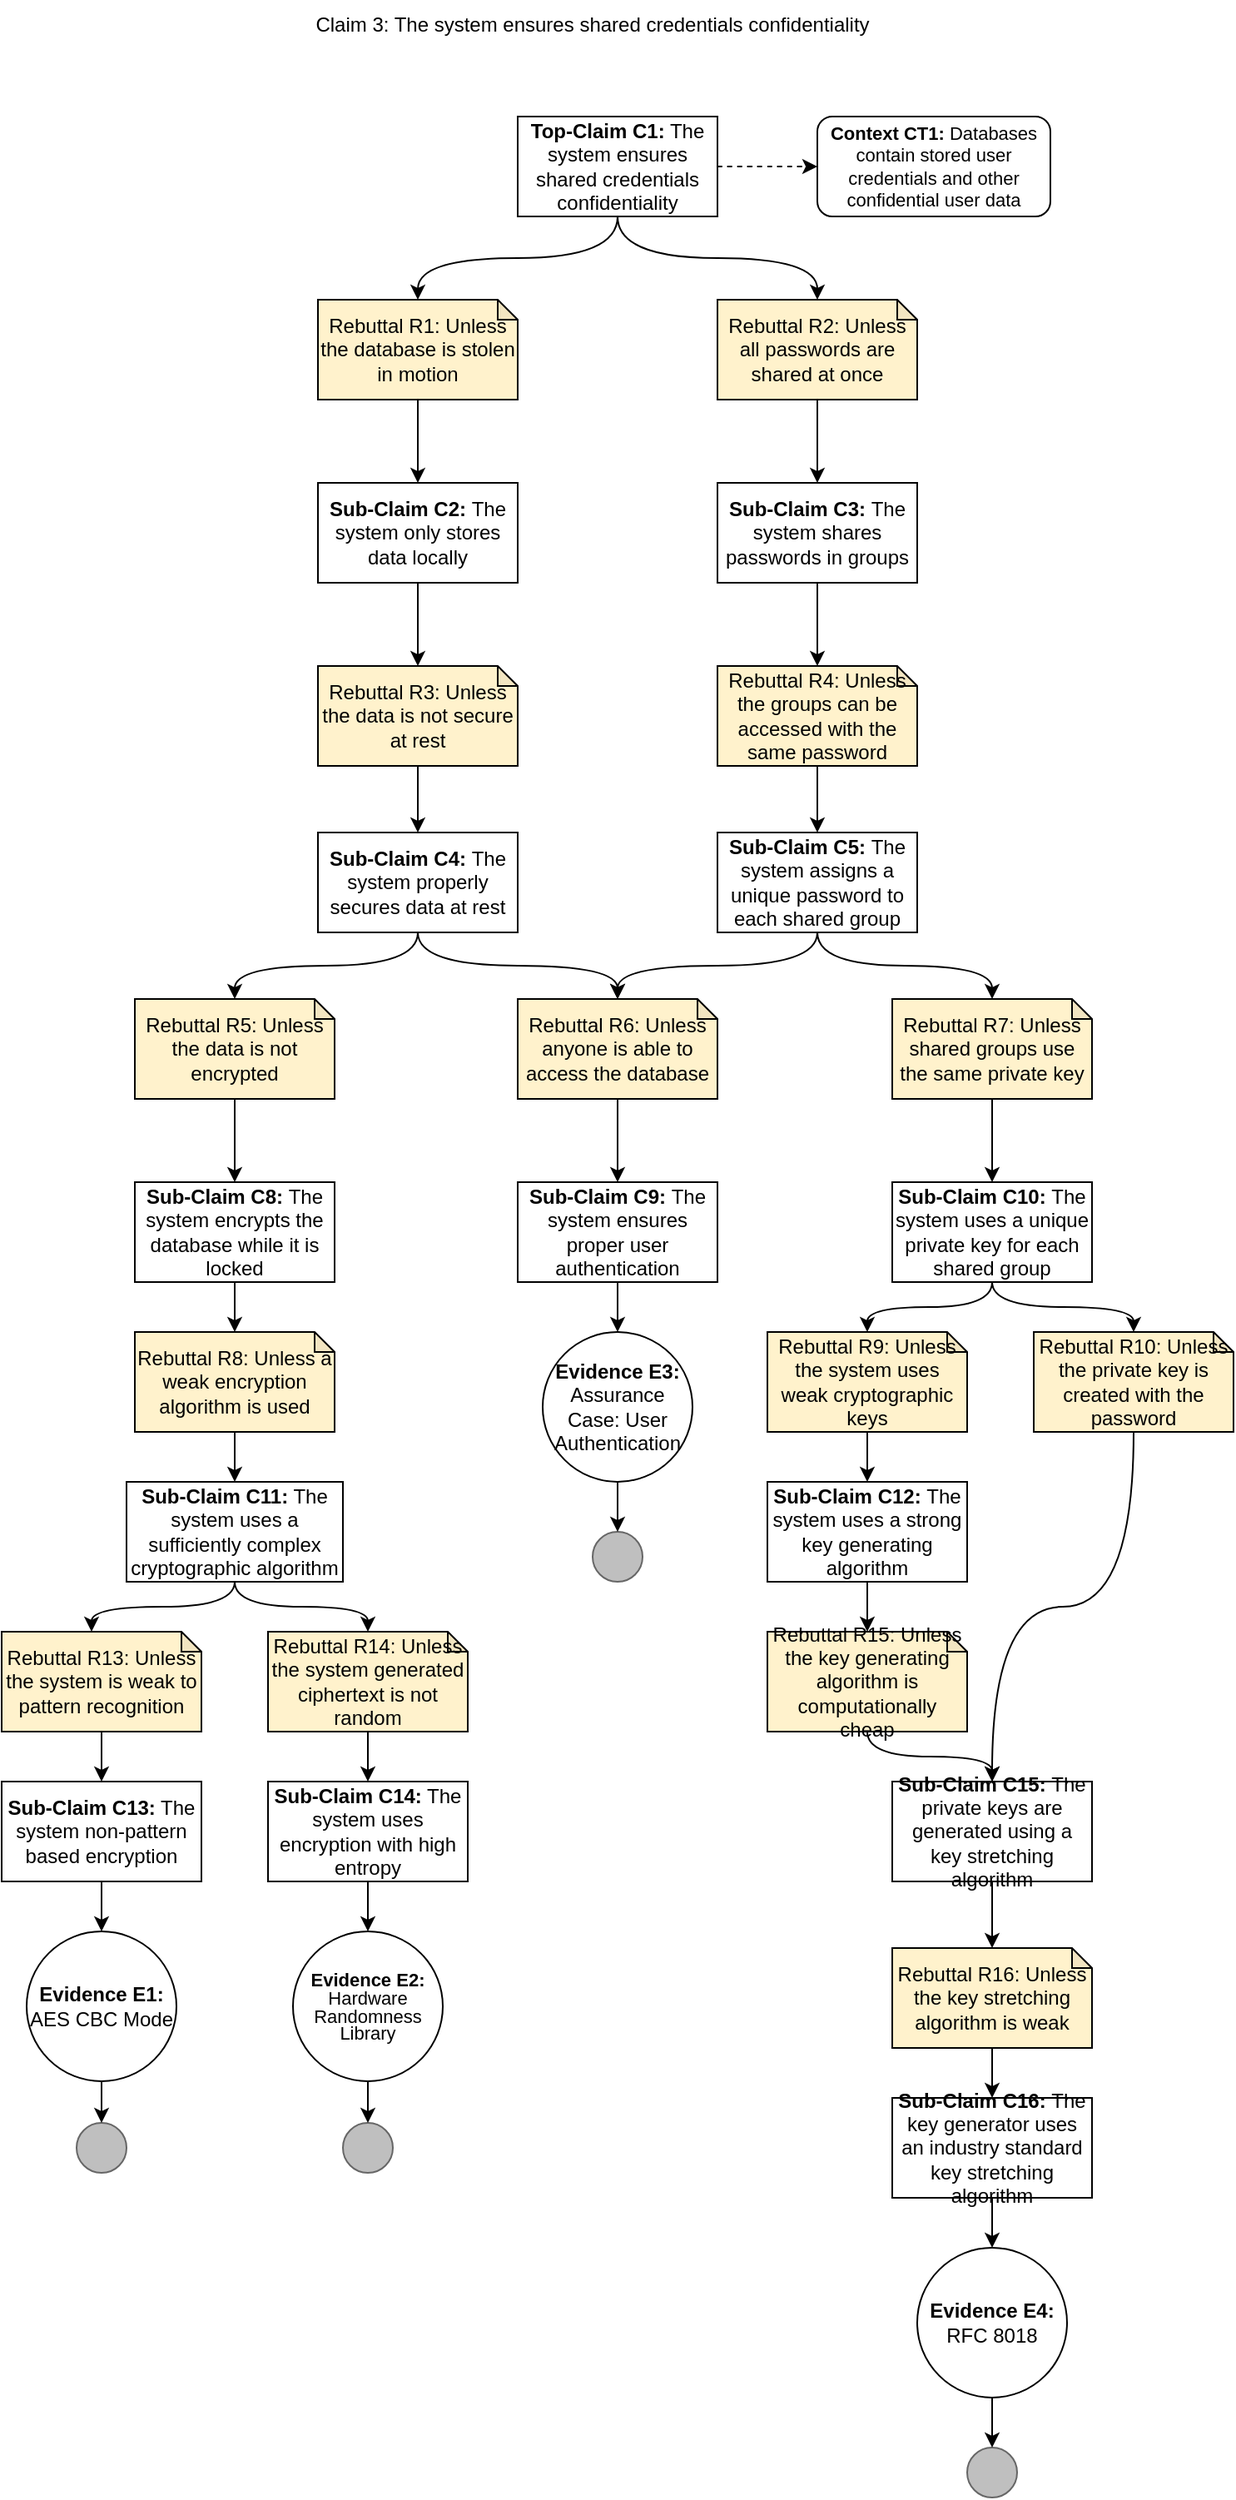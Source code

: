 <mxfile version="20.4.0" type="device"><diagram id="UYpyHkPVHAnOpGsLQY7w" name="Page-1"><mxGraphModel dx="1292" dy="710" grid="1" gridSize="10" guides="1" tooltips="1" connect="1" arrows="1" fold="1" page="1" pageScale="1" pageWidth="850" pageHeight="1100" math="0" shadow="0"><root><mxCell id="0"/><mxCell id="1" parent="0"/><mxCell id="2tqyt6GawAUih1M6MdiW-1" value="Claim 3: The system ensures shared credentials confidentiality" style="text;html=1;strokeColor=none;fillColor=none;align=center;verticalAlign=middle;whiteSpace=wrap;rounded=0;" parent="1" vertex="1"><mxGeometry x="255" y="50" width="340" height="30" as="geometry"/></mxCell><mxCell id="2tqyt6GawAUih1M6MdiW-2" value="&lt;b&gt;Top-Claim C1:&lt;/b&gt; The system ensures shared credentials confidentiality" style="rounded=0;whiteSpace=wrap;html=1;" parent="1" vertex="1"><mxGeometry x="380" y="120" width="120" height="60" as="geometry"/></mxCell><mxCell id="2tqyt6GawAUih1M6MdiW-4" value="Rebuttal R5: Unless the data is not encrypted" style="shape=note;whiteSpace=wrap;html=1;backgroundOutline=1;darkOpacity=0.05;strokeColor=#000000;size=12;fillColor=#fff2cc;" parent="1" vertex="1"><mxGeometry x="150" y="650" width="120" height="60" as="geometry"/></mxCell><mxCell id="2tqyt6GawAUih1M6MdiW-14" value="&lt;b&gt;Sub-Claim C8: &lt;/b&gt;The system encrypts the database while it is locked" style="rounded=0;whiteSpace=wrap;html=1;strokeColor=#000000;" parent="1" vertex="1"><mxGeometry x="150" y="760" width="120" height="60" as="geometry"/></mxCell><mxCell id="2tqyt6GawAUih1M6MdiW-15" value="" style="endArrow=classic;html=1;rounded=0;exitX=0.5;exitY=1;exitDx=0;exitDy=0;entryX=0.5;entryY=0;entryDx=0;entryDy=0;edgeStyle=orthogonalEdgeStyle;curved=1;exitPerimeter=0;" parent="1" source="2tqyt6GawAUih1M6MdiW-4" target="2tqyt6GawAUih1M6MdiW-14" edge="1"><mxGeometry width="50" height="50" relative="1" as="geometry"><mxPoint x="260.0" y="300" as="sourcePoint"/><mxPoint x="330" y="250" as="targetPoint"/></mxGeometry></mxCell><mxCell id="2tqyt6GawAUih1M6MdiW-19" value="Rebuttal R8: Unless a weak encryption algorithm is used" style="shape=note;whiteSpace=wrap;html=1;backgroundOutline=1;darkOpacity=0.05;strokeColor=#000000;size=12;fillColor=#fff2cc;" parent="1" vertex="1"><mxGeometry x="150" y="850" width="120" height="60" as="geometry"/></mxCell><mxCell id="2tqyt6GawAUih1M6MdiW-25" value="" style="endArrow=classic;html=1;rounded=0;exitX=0.5;exitY=1;exitDx=0;exitDy=0;edgeStyle=orthogonalEdgeStyle;curved=1;" parent="1" source="2tqyt6GawAUih1M6MdiW-14" target="2tqyt6GawAUih1M6MdiW-19" edge="1"><mxGeometry width="50" height="50" relative="1" as="geometry"><mxPoint x="70" y="410" as="sourcePoint"/><mxPoint x="140" y="440" as="targetPoint"/></mxGeometry></mxCell><mxCell id="2tqyt6GawAUih1M6MdiW-27" value="" style="ellipse;whiteSpace=wrap;html=1;aspect=fixed;strokeColor=#666666;fillColor=#BFBFBF;fontColor=#333333;" parent="1" vertex="1"><mxGeometry x="115" y="1325" width="30" height="30" as="geometry"/></mxCell><mxCell id="2tqyt6GawAUih1M6MdiW-31" value="" style="ellipse;whiteSpace=wrap;html=1;aspect=fixed;strokeColor=#666666;fillColor=#BFBFBF;fontColor=#333333;" parent="1" vertex="1"><mxGeometry x="275" y="1325" width="30" height="30" as="geometry"/></mxCell><mxCell id="2tqyt6GawAUih1M6MdiW-33" value="" style="ellipse;whiteSpace=wrap;html=1;aspect=fixed;strokeColor=#666666;fillColor=#BFBFBF;fontColor=#333333;" parent="1" vertex="1"><mxGeometry x="650" y="1520" width="30" height="30" as="geometry"/></mxCell><mxCell id="2tqyt6GawAUih1M6MdiW-34" value="&lt;b&gt;Evidence E1:&lt;/b&gt; AES CBC Mode" style="ellipse;whiteSpace=wrap;html=1;aspect=fixed;" parent="1" vertex="1"><mxGeometry x="85" y="1210" width="90" height="90" as="geometry"/></mxCell><mxCell id="2tqyt6GawAUih1M6MdiW-35" value="&lt;p style=&quot;line-height: 0.9;&quot;&gt;&lt;font style=&quot;font-size: 11px;&quot;&gt;&lt;b&gt;Evidence E2:&lt;/b&gt; Hardware Randomness Library&lt;/font&gt;&lt;/p&gt;" style="ellipse;whiteSpace=wrap;html=1;aspect=fixed;" parent="1" vertex="1"><mxGeometry x="245" y="1210" width="90" height="90" as="geometry"/></mxCell><mxCell id="2tqyt6GawAUih1M6MdiW-37" value="&lt;b&gt;Evidence E4:&lt;/b&gt; RFC 8018" style="ellipse;whiteSpace=wrap;html=1;aspect=fixed;" parent="1" vertex="1"><mxGeometry x="620" y="1400" width="90" height="90" as="geometry"/></mxCell><mxCell id="gJQfrmlCIir01tnQ2qw4-1" value="Rebuttal R1: Unless the database is stolen in motion" style="shape=note;whiteSpace=wrap;html=1;backgroundOutline=1;darkOpacity=0.05;strokeColor=#000000;size=12;fillColor=#fff2cc;" vertex="1" parent="1"><mxGeometry x="260" y="230" width="120" height="60" as="geometry"/></mxCell><mxCell id="gJQfrmlCIir01tnQ2qw4-2" value="&lt;b&gt;Sub-Claim C2: &lt;/b&gt;The system only stores data locally" style="rounded=0;whiteSpace=wrap;html=1;strokeColor=#000000;" vertex="1" parent="1"><mxGeometry x="260" y="340" width="120" height="60" as="geometry"/></mxCell><mxCell id="gJQfrmlCIir01tnQ2qw4-4" value="" style="endArrow=classic;html=1;rounded=0;exitX=0.5;exitY=1;exitDx=0;exitDy=0;entryX=0.5;entryY=0;entryDx=0;entryDy=0;edgeStyle=orthogonalEdgeStyle;curved=1;exitPerimeter=0;" edge="1" parent="1" source="gJQfrmlCIir01tnQ2qw4-1" target="gJQfrmlCIir01tnQ2qw4-2"><mxGeometry width="50" height="50" relative="1" as="geometry"><mxPoint x="325.0" y="310" as="sourcePoint"/><mxPoint x="445.0" y="350" as="targetPoint"/></mxGeometry></mxCell><mxCell id="gJQfrmlCIir01tnQ2qw4-6" value="" style="endArrow=classic;html=1;rounded=0;exitX=0.5;exitY=1;exitDx=0;exitDy=0;entryX=0.5;entryY=0;entryDx=0;entryDy=0;entryPerimeter=0;edgeStyle=orthogonalEdgeStyle;curved=1;" edge="1" parent="1" source="2tqyt6GawAUih1M6MdiW-2" target="gJQfrmlCIir01tnQ2qw4-1"><mxGeometry width="50" height="50" relative="1" as="geometry"><mxPoint x="310.0" y="190" as="sourcePoint"/><mxPoint x="205" y="250" as="targetPoint"/></mxGeometry></mxCell><mxCell id="gJQfrmlCIir01tnQ2qw4-7" value="Rebuttal R6: Unless anyone is able to access the database " style="shape=note;whiteSpace=wrap;html=1;backgroundOutline=1;darkOpacity=0.05;strokeColor=#000000;size=12;fillColor=#fff2cc;" vertex="1" parent="1"><mxGeometry x="380" y="650" width="120" height="60" as="geometry"/></mxCell><mxCell id="gJQfrmlCIir01tnQ2qw4-8" value="&lt;b&gt;Sub-Claim C11:&lt;/b&gt; The system uses a sufficiently complex cryptographic algorithm" style="rounded=0;whiteSpace=wrap;html=1;strokeColor=#000000;" vertex="1" parent="1"><mxGeometry x="145" y="940" width="130" height="60" as="geometry"/></mxCell><mxCell id="gJQfrmlCIir01tnQ2qw4-9" value="" style="endArrow=classic;html=1;rounded=0;exitX=0.5;exitY=1;exitDx=0;exitDy=0;edgeStyle=orthogonalEdgeStyle;curved=1;exitPerimeter=0;entryX=0.5;entryY=0;entryDx=0;entryDy=0;" edge="1" parent="1" source="2tqyt6GawAUih1M6MdiW-19" target="gJQfrmlCIir01tnQ2qw4-8"><mxGeometry width="50" height="50" relative="1" as="geometry"><mxPoint x="50" y="400" as="sourcePoint"/><mxPoint x="-20.0" y="430" as="targetPoint"/></mxGeometry></mxCell><mxCell id="gJQfrmlCIir01tnQ2qw4-11" value="Rebuttal R3: Unless the data is not secure at rest " style="shape=note;whiteSpace=wrap;html=1;backgroundOutline=1;darkOpacity=0.05;strokeColor=#000000;size=12;fillColor=#fff2cc;" vertex="1" parent="1"><mxGeometry x="260" y="450" width="120" height="60" as="geometry"/></mxCell><mxCell id="gJQfrmlCIir01tnQ2qw4-12" value="&lt;b&gt;Sub-Claim C4: &lt;/b&gt;The system properly secures data at rest" style="rounded=0;whiteSpace=wrap;html=1;strokeColor=#000000;" vertex="1" parent="1"><mxGeometry x="260" y="550" width="120" height="60" as="geometry"/></mxCell><mxCell id="gJQfrmlCIir01tnQ2qw4-13" value="" style="endArrow=classic;html=1;rounded=0;exitX=0.5;exitY=1;exitDx=0;exitDy=0;entryX=0.5;entryY=0;entryDx=0;entryDy=0;edgeStyle=orthogonalEdgeStyle;curved=1;entryPerimeter=0;" edge="1" parent="1" source="gJQfrmlCIir01tnQ2qw4-12" target="2tqyt6GawAUih1M6MdiW-4"><mxGeometry width="50" height="50" relative="1" as="geometry"><mxPoint x="130" y="470" as="sourcePoint"/><mxPoint x="280" y="510" as="targetPoint"/></mxGeometry></mxCell><mxCell id="gJQfrmlCIir01tnQ2qw4-14" value="&lt;b&gt;Sub-Claim C9: &lt;/b&gt;The system ensures proper user authentication" style="rounded=0;whiteSpace=wrap;html=1;strokeColor=#000000;" vertex="1" parent="1"><mxGeometry x="380" y="760" width="120" height="60" as="geometry"/></mxCell><mxCell id="gJQfrmlCIir01tnQ2qw4-15" value="" style="endArrow=classic;html=1;rounded=0;exitX=0.5;exitY=1;exitDx=0;exitDy=0;entryX=0.5;entryY=0;entryDx=0;entryDy=0;edgeStyle=orthogonalEdgeStyle;curved=1;entryPerimeter=0;" edge="1" parent="1" source="gJQfrmlCIir01tnQ2qw4-12" target="gJQfrmlCIir01tnQ2qw4-7"><mxGeometry width="50" height="50" relative="1" as="geometry"><mxPoint x="255" y="390" as="sourcePoint"/><mxPoint x="365" y="480" as="targetPoint"/></mxGeometry></mxCell><mxCell id="gJQfrmlCIir01tnQ2qw4-16" value="" style="endArrow=classic;html=1;rounded=0;exitX=0.5;exitY=1;exitDx=0;exitDy=0;entryX=0.5;entryY=0;entryDx=0;entryDy=0;edgeStyle=orthogonalEdgeStyle;curved=1;exitPerimeter=0;" edge="1" parent="1" source="gJQfrmlCIir01tnQ2qw4-7" target="gJQfrmlCIir01tnQ2qw4-14"><mxGeometry width="50" height="50" relative="1" as="geometry"><mxPoint x="255" y="390" as="sourcePoint"/><mxPoint x="175" y="450" as="targetPoint"/></mxGeometry></mxCell><mxCell id="gJQfrmlCIir01tnQ2qw4-18" value="" style="endArrow=classic;html=1;rounded=0;exitX=0.5;exitY=1;exitDx=0;exitDy=0;entryX=0.5;entryY=0;entryDx=0;entryDy=0;edgeStyle=orthogonalEdgeStyle;curved=1;exitPerimeter=0;" edge="1" parent="1" source="gJQfrmlCIir01tnQ2qw4-11" target="gJQfrmlCIir01tnQ2qw4-12"><mxGeometry width="50" height="50" relative="1" as="geometry"><mxPoint x="255" y="390" as="sourcePoint"/><mxPoint x="365" y="450" as="targetPoint"/></mxGeometry></mxCell><mxCell id="gJQfrmlCIir01tnQ2qw4-19" value="Rebuttal R14: Unless the system generated ciphertext is not random" style="shape=note;whiteSpace=wrap;html=1;backgroundOutline=1;darkOpacity=0.05;strokeColor=#000000;size=12;fillColor=#fff2cc;" vertex="1" parent="1"><mxGeometry x="230" y="1030" width="120" height="60" as="geometry"/></mxCell><mxCell id="gJQfrmlCIir01tnQ2qw4-22" value="" style="endArrow=classic;html=1;rounded=0;exitX=0.5;exitY=1;exitDx=0;exitDy=0;edgeStyle=orthogonalEdgeStyle;curved=1;entryX=0.5;entryY=0;entryDx=0;entryDy=0;entryPerimeter=0;" edge="1" parent="1" source="gJQfrmlCIir01tnQ2qw4-8" target="gJQfrmlCIir01tnQ2qw4-19"><mxGeometry width="50" height="50" relative="1" as="geometry"><mxPoint x="375" y="730" as="sourcePoint"/><mxPoint x="375" y="780" as="targetPoint"/></mxGeometry></mxCell><mxCell id="gJQfrmlCIir01tnQ2qw4-23" value="" style="endArrow=classic;html=1;rounded=0;exitX=0.5;exitY=1;exitDx=0;exitDy=0;edgeStyle=orthogonalEdgeStyle;curved=1;entryX=0.5;entryY=0;entryDx=0;entryDy=0;exitPerimeter=0;" edge="1" parent="1" source="gJQfrmlCIir01tnQ2qw4-19" target="gJQfrmlCIir01tnQ2qw4-24"><mxGeometry width="50" height="50" relative="1" as="geometry"><mxPoint x="375" y="840" as="sourcePoint"/><mxPoint x="380" y="890" as="targetPoint"/></mxGeometry></mxCell><mxCell id="gJQfrmlCIir01tnQ2qw4-24" value="&lt;b&gt;Sub-Claim C14:&lt;/b&gt; The system uses encryption with high entropy" style="rounded=0;whiteSpace=wrap;html=1;strokeColor=#000000;" vertex="1" parent="1"><mxGeometry x="230" y="1120" width="120" height="60" as="geometry"/></mxCell><mxCell id="gJQfrmlCIir01tnQ2qw4-25" value="Rebuttal R13: Unless the system is weak to pattern recognition" style="shape=note;whiteSpace=wrap;html=1;backgroundOutline=1;darkOpacity=0.05;strokeColor=#000000;size=12;fillColor=#fff2cc;" vertex="1" parent="1"><mxGeometry x="70" y="1030" width="120" height="60" as="geometry"/></mxCell><mxCell id="gJQfrmlCIir01tnQ2qw4-26" value="" style="endArrow=classic;html=1;rounded=0;exitX=0.5;exitY=1;exitDx=0;exitDy=0;edgeStyle=orthogonalEdgeStyle;curved=1;entryX=0;entryY=0;entryDx=54;entryDy=0;entryPerimeter=0;" edge="1" parent="1" source="gJQfrmlCIir01tnQ2qw4-8" target="gJQfrmlCIir01tnQ2qw4-25"><mxGeometry width="50" height="50" relative="1" as="geometry"><mxPoint x="155" y="840" as="sourcePoint"/><mxPoint x="240.0" y="890" as="targetPoint"/></mxGeometry></mxCell><mxCell id="gJQfrmlCIir01tnQ2qw4-27" value="&lt;b&gt;Sub-Claim C13:&lt;/b&gt; The system non-pattern based encryption" style="rounded=0;whiteSpace=wrap;html=1;strokeColor=#000000;" vertex="1" parent="1"><mxGeometry x="70" y="1120" width="120" height="60" as="geometry"/></mxCell><mxCell id="gJQfrmlCIir01tnQ2qw4-28" value="" style="endArrow=classic;html=1;rounded=0;exitX=0.5;exitY=1;exitDx=0;exitDy=0;edgeStyle=orthogonalEdgeStyle;curved=1;entryX=0.5;entryY=0;entryDx=0;entryDy=0;exitPerimeter=0;" edge="1" parent="1" source="gJQfrmlCIir01tnQ2qw4-25" target="gJQfrmlCIir01tnQ2qw4-27"><mxGeometry width="50" height="50" relative="1" as="geometry"><mxPoint x="240.0" y="950" as="sourcePoint"/><mxPoint x="250.0" y="980" as="targetPoint"/></mxGeometry></mxCell><mxCell id="gJQfrmlCIir01tnQ2qw4-29" value="" style="endArrow=classic;html=1;rounded=0;exitX=0.5;exitY=1;exitDx=0;exitDy=0;edgeStyle=orthogonalEdgeStyle;curved=1;entryX=0.5;entryY=0;entryDx=0;entryDy=0;" edge="1" parent="1" source="gJQfrmlCIir01tnQ2qw4-27" target="2tqyt6GawAUih1M6MdiW-34"><mxGeometry width="50" height="50" relative="1" as="geometry"><mxPoint x="80" y="950" as="sourcePoint"/><mxPoint x="80" y="980" as="targetPoint"/></mxGeometry></mxCell><mxCell id="gJQfrmlCIir01tnQ2qw4-30" value="" style="endArrow=classic;html=1;rounded=0;exitX=0.5;exitY=1;exitDx=0;exitDy=0;edgeStyle=orthogonalEdgeStyle;curved=1;entryX=0.5;entryY=0;entryDx=0;entryDy=0;" edge="1" parent="1" source="2tqyt6GawAUih1M6MdiW-34" target="2tqyt6GawAUih1M6MdiW-27"><mxGeometry width="50" height="50" relative="1" as="geometry"><mxPoint x="80" y="1040" as="sourcePoint"/><mxPoint x="70" y="1170" as="targetPoint"/></mxGeometry></mxCell><mxCell id="gJQfrmlCIir01tnQ2qw4-31" value="" style="endArrow=classic;html=1;rounded=0;exitX=0.5;exitY=1;exitDx=0;exitDy=0;edgeStyle=orthogonalEdgeStyle;curved=1;entryX=0.5;entryY=0;entryDx=0;entryDy=0;" edge="1" parent="1" source="gJQfrmlCIir01tnQ2qw4-24" target="2tqyt6GawAUih1M6MdiW-35"><mxGeometry width="50" height="50" relative="1" as="geometry"><mxPoint x="470.0" y="950" as="sourcePoint"/><mxPoint x="470.0" y="980" as="targetPoint"/></mxGeometry></mxCell><mxCell id="gJQfrmlCIir01tnQ2qw4-34" value="" style="endArrow=classic;html=1;rounded=0;exitX=0.5;exitY=1;exitDx=0;exitDy=0;edgeStyle=orthogonalEdgeStyle;curved=1;entryX=0.5;entryY=0;entryDx=0;entryDy=0;" edge="1" parent="1" source="2tqyt6GawAUih1M6MdiW-35" target="2tqyt6GawAUih1M6MdiW-31"><mxGeometry width="50" height="50" relative="1" as="geometry"><mxPoint x="470.0" y="1040" as="sourcePoint"/><mxPoint x="470.0" y="1070" as="targetPoint"/></mxGeometry></mxCell><mxCell id="gJQfrmlCIir01tnQ2qw4-36" value="Rebuttal R4: Unless the groups can be accessed with the same password" style="shape=note;whiteSpace=wrap;html=1;backgroundOutline=1;darkOpacity=0.05;strokeColor=#000000;size=12;fillColor=#fff2cc;" vertex="1" parent="1"><mxGeometry x="500" y="450" width="120" height="60" as="geometry"/></mxCell><mxCell id="gJQfrmlCIir01tnQ2qw4-37" value="Rebuttal R2: Unless all passwords are shared at once" style="shape=note;whiteSpace=wrap;html=1;backgroundOutline=1;darkOpacity=0.05;strokeColor=#000000;size=12;fillColor=#fff2cc;" vertex="1" parent="1"><mxGeometry x="500" y="230" width="120" height="60" as="geometry"/></mxCell><mxCell id="gJQfrmlCIir01tnQ2qw4-38" value="" style="endArrow=classic;html=1;rounded=0;exitX=0.5;exitY=1;exitDx=0;exitDy=0;entryX=0.5;entryY=0;entryDx=0;entryDy=0;edgeStyle=orthogonalEdgeStyle;curved=1;entryPerimeter=0;" edge="1" parent="1" source="gJQfrmlCIir01tnQ2qw4-2" target="gJQfrmlCIir01tnQ2qw4-11"><mxGeometry width="50" height="50" relative="1" as="geometry"><mxPoint x="350" y="540" as="sourcePoint"/><mxPoint x="255" y="560" as="targetPoint"/></mxGeometry></mxCell><mxCell id="gJQfrmlCIir01tnQ2qw4-40" value="" style="endArrow=classic;html=1;rounded=0;entryX=0.5;entryY=0;entryDx=0;entryDy=0;entryPerimeter=0;edgeStyle=orthogonalEdgeStyle;curved=1;exitX=0.5;exitY=1;exitDx=0;exitDy=0;" edge="1" parent="1" source="2tqyt6GawAUih1M6MdiW-2" target="gJQfrmlCIir01tnQ2qw4-37"><mxGeometry width="50" height="50" relative="1" as="geometry"><mxPoint x="425" y="180" as="sourcePoint"/><mxPoint x="325.0" y="240" as="targetPoint"/></mxGeometry></mxCell><mxCell id="gJQfrmlCIir01tnQ2qw4-41" value="&lt;b&gt;Sub-Claim C3: &lt;/b&gt;The system shares passwords in groups" style="rounded=0;whiteSpace=wrap;html=1;strokeColor=#000000;" vertex="1" parent="1"><mxGeometry x="500" y="340" width="120" height="60" as="geometry"/></mxCell><mxCell id="gJQfrmlCIir01tnQ2qw4-42" value="" style="endArrow=classic;html=1;rounded=0;entryX=0.5;entryY=0;entryDx=0;entryDy=0;edgeStyle=orthogonalEdgeStyle;curved=1;exitX=0.5;exitY=1;exitDx=0;exitDy=0;exitPerimeter=0;" edge="1" parent="1" source="gJQfrmlCIir01tnQ2qw4-37" target="gJQfrmlCIir01tnQ2qw4-41"><mxGeometry width="50" height="50" relative="1" as="geometry"><mxPoint x="420.0" y="190" as="sourcePoint"/><mxPoint x="495.0" y="240" as="targetPoint"/></mxGeometry></mxCell><mxCell id="gJQfrmlCIir01tnQ2qw4-43" value="" style="endArrow=classic;html=1;rounded=0;entryX=0.5;entryY=0;entryDx=0;entryDy=0;edgeStyle=orthogonalEdgeStyle;curved=1;exitX=0.5;exitY=1;exitDx=0;exitDy=0;entryPerimeter=0;" edge="1" parent="1" source="gJQfrmlCIir01tnQ2qw4-41" target="gJQfrmlCIir01tnQ2qw4-36"><mxGeometry width="50" height="50" relative="1" as="geometry"><mxPoint x="495.0" y="300" as="sourcePoint"/><mxPoint x="595.0" y="440" as="targetPoint"/></mxGeometry></mxCell><mxCell id="gJQfrmlCIir01tnQ2qw4-44" value="&lt;b&gt;Sub-Claim C5: &lt;/b&gt;The system assigns a unique password to each shared group" style="rounded=0;whiteSpace=wrap;html=1;strokeColor=#000000;" vertex="1" parent="1"><mxGeometry x="500" y="550" width="120" height="60" as="geometry"/></mxCell><mxCell id="gJQfrmlCIir01tnQ2qw4-45" value="" style="endArrow=classic;html=1;rounded=0;entryX=0.5;entryY=0;entryDx=0;entryDy=0;edgeStyle=orthogonalEdgeStyle;curved=1;exitX=0.5;exitY=1;exitDx=0;exitDy=0;exitPerimeter=0;" edge="1" parent="1" source="gJQfrmlCIir01tnQ2qw4-36" target="gJQfrmlCIir01tnQ2qw4-44"><mxGeometry width="50" height="50" relative="1" as="geometry"><mxPoint x="690.0" y="410" as="sourcePoint"/><mxPoint x="730.0" y="450" as="targetPoint"/></mxGeometry></mxCell><mxCell id="gJQfrmlCIir01tnQ2qw4-46" value="Rebuttal R7: Unless shared groups use the same private key" style="shape=note;whiteSpace=wrap;html=1;backgroundOutline=1;darkOpacity=0.05;strokeColor=#000000;size=12;fillColor=#fff2cc;" vertex="1" parent="1"><mxGeometry x="605" y="650" width="120" height="60" as="geometry"/></mxCell><mxCell id="gJQfrmlCIir01tnQ2qw4-47" value="" style="endArrow=classic;html=1;rounded=0;entryX=0.5;entryY=0;entryDx=0;entryDy=0;edgeStyle=orthogonalEdgeStyle;curved=1;exitX=0.5;exitY=1;exitDx=0;exitDy=0;entryPerimeter=0;" edge="1" parent="1" source="gJQfrmlCIir01tnQ2qw4-44" target="gJQfrmlCIir01tnQ2qw4-46"><mxGeometry width="50" height="50" relative="1" as="geometry"><mxPoint x="730.0" y="510" as="sourcePoint"/><mxPoint x="760.0" y="550" as="targetPoint"/></mxGeometry></mxCell><mxCell id="gJQfrmlCIir01tnQ2qw4-48" value="&lt;b&gt;Sub-Claim C10: &lt;/b&gt;The system uses a unique private key for each shared group" style="rounded=0;whiteSpace=wrap;html=1;strokeColor=#000000;" vertex="1" parent="1"><mxGeometry x="605" y="760" width="120" height="60" as="geometry"/></mxCell><mxCell id="gJQfrmlCIir01tnQ2qw4-49" value="" style="endArrow=classic;html=1;rounded=0;entryX=0.5;entryY=0;entryDx=0;entryDy=0;edgeStyle=orthogonalEdgeStyle;curved=1;exitX=0.5;exitY=1;exitDx=0;exitDy=0;exitPerimeter=0;" edge="1" parent="1" source="gJQfrmlCIir01tnQ2qw4-46" target="gJQfrmlCIir01tnQ2qw4-48"><mxGeometry width="50" height="50" relative="1" as="geometry"><mxPoint x="760.0" y="610" as="sourcePoint"/><mxPoint x="730.0" y="660" as="targetPoint"/></mxGeometry></mxCell><mxCell id="gJQfrmlCIir01tnQ2qw4-50" value="Rebuttal R9: Unless the system uses weak cryptographic keys" style="shape=note;whiteSpace=wrap;html=1;backgroundOutline=1;darkOpacity=0.05;strokeColor=#000000;size=12;fillColor=#fff2cc;" vertex="1" parent="1"><mxGeometry x="530" y="850" width="120" height="60" as="geometry"/></mxCell><mxCell id="gJQfrmlCIir01tnQ2qw4-51" value="" style="endArrow=classic;html=1;rounded=0;entryX=0.5;entryY=0;entryDx=0;entryDy=0;edgeStyle=orthogonalEdgeStyle;curved=1;exitX=0.5;exitY=1;exitDx=0;exitDy=0;entryPerimeter=0;" edge="1" parent="1" source="gJQfrmlCIir01tnQ2qw4-48" target="gJQfrmlCIir01tnQ2qw4-50"><mxGeometry width="50" height="50" relative="1" as="geometry"><mxPoint x="730.0" y="720" as="sourcePoint"/><mxPoint x="730.0" y="760" as="targetPoint"/></mxGeometry></mxCell><mxCell id="gJQfrmlCIir01tnQ2qw4-52" value="" style="endArrow=classic;html=1;rounded=0;entryX=0.5;entryY=0;entryDx=0;entryDy=0;edgeStyle=orthogonalEdgeStyle;curved=1;exitX=0.5;exitY=1;exitDx=0;exitDy=0;entryPerimeter=0;" edge="1" parent="1" source="gJQfrmlCIir01tnQ2qw4-44" target="gJQfrmlCIir01tnQ2qw4-7"><mxGeometry width="50" height="50" relative="1" as="geometry"><mxPoint x="730.0" y="510" as="sourcePoint"/><mxPoint x="760.0" y="550" as="targetPoint"/></mxGeometry></mxCell><mxCell id="gJQfrmlCIir01tnQ2qw4-54" value="&lt;b&gt;Sub-Claim C12: &lt;/b&gt;The system uses a strong key generating algorithm" style="rounded=0;whiteSpace=wrap;html=1;strokeColor=#000000;" vertex="1" parent="1"><mxGeometry x="530" y="940" width="120" height="60" as="geometry"/></mxCell><mxCell id="gJQfrmlCIir01tnQ2qw4-55" value="" style="endArrow=classic;html=1;rounded=0;entryX=0.5;entryY=0;entryDx=0;entryDy=0;edgeStyle=orthogonalEdgeStyle;curved=1;exitX=0.5;exitY=1;exitDx=0;exitDy=0;exitPerimeter=0;" edge="1" parent="1" source="gJQfrmlCIir01tnQ2qw4-50" target="gJQfrmlCIir01tnQ2qw4-54"><mxGeometry width="50" height="50" relative="1" as="geometry"><mxPoint x="675.0" y="830" as="sourcePoint"/><mxPoint x="675.0" y="880" as="targetPoint"/></mxGeometry></mxCell><mxCell id="gJQfrmlCIir01tnQ2qw4-56" value="Rebuttal R15: Unless the key generating algorithm is computationally cheap" style="shape=note;whiteSpace=wrap;html=1;backgroundOutline=1;darkOpacity=0.05;strokeColor=#000000;size=12;fillColor=#fff2cc;" vertex="1" parent="1"><mxGeometry x="530" y="1030" width="120" height="60" as="geometry"/></mxCell><mxCell id="gJQfrmlCIir01tnQ2qw4-57" value="Rebuttal R16: Unless the key stretching algorithm is weak" style="shape=note;whiteSpace=wrap;html=1;backgroundOutline=1;darkOpacity=0.05;strokeColor=#000000;size=12;fillColor=#fff2cc;" vertex="1" parent="1"><mxGeometry x="605" y="1220" width="120" height="60" as="geometry"/></mxCell><mxCell id="gJQfrmlCIir01tnQ2qw4-58" value="" style="endArrow=classic;html=1;rounded=0;entryX=0.5;entryY=0;entryDx=0;entryDy=0;edgeStyle=orthogonalEdgeStyle;curved=1;exitX=0.5;exitY=1;exitDx=0;exitDy=0;entryPerimeter=0;" edge="1" parent="1" source="gJQfrmlCIir01tnQ2qw4-54" target="gJQfrmlCIir01tnQ2qw4-56"><mxGeometry width="50" height="50" relative="1" as="geometry"><mxPoint x="675.0" y="920" as="sourcePoint"/><mxPoint x="675.0" y="950" as="targetPoint"/></mxGeometry></mxCell><mxCell id="gJQfrmlCIir01tnQ2qw4-59" value="&lt;b&gt;Sub-Claim C15: &lt;/b&gt;The private keys are generated using a key stretching algorithm" style="rounded=0;whiteSpace=wrap;html=1;strokeColor=#000000;" vertex="1" parent="1"><mxGeometry x="605" y="1120" width="120" height="60" as="geometry"/></mxCell><mxCell id="gJQfrmlCIir01tnQ2qw4-60" value="" style="endArrow=classic;html=1;rounded=0;edgeStyle=orthogonalEdgeStyle;curved=1;exitX=0.5;exitY=1;exitDx=0;exitDy=0;exitPerimeter=0;" edge="1" parent="1" source="gJQfrmlCIir01tnQ2qw4-56" target="gJQfrmlCIir01tnQ2qw4-59"><mxGeometry width="50" height="50" relative="1" as="geometry"><mxPoint x="675.0" y="1010" as="sourcePoint"/><mxPoint x="675.0" y="1040" as="targetPoint"/></mxGeometry></mxCell><mxCell id="gJQfrmlCIir01tnQ2qw4-61" value="" style="endArrow=classic;html=1;rounded=0;edgeStyle=orthogonalEdgeStyle;curved=1;exitX=0.5;exitY=1;exitDx=0;exitDy=0;entryX=0.5;entryY=0;entryDx=0;entryDy=0;entryPerimeter=0;" edge="1" parent="1" source="gJQfrmlCIir01tnQ2qw4-59" target="gJQfrmlCIir01tnQ2qw4-57"><mxGeometry width="50" height="50" relative="1" as="geometry"><mxPoint x="675.0" y="1100" as="sourcePoint"/><mxPoint x="675.0" y="1130" as="targetPoint"/></mxGeometry></mxCell><mxCell id="gJQfrmlCIir01tnQ2qw4-63" value="" style="endArrow=classic;html=1;rounded=0;edgeStyle=orthogonalEdgeStyle;curved=1;exitX=0.5;exitY=1;exitDx=0;exitDy=0;exitPerimeter=0;entryX=0.5;entryY=0;entryDx=0;entryDy=0;" edge="1" parent="1" source="gJQfrmlCIir01tnQ2qw4-57" target="gJQfrmlCIir01tnQ2qw4-64"><mxGeometry width="50" height="50" relative="1" as="geometry"><mxPoint x="675.0" y="1190" as="sourcePoint"/><mxPoint x="662.5" y="1320" as="targetPoint"/></mxGeometry></mxCell><mxCell id="gJQfrmlCIir01tnQ2qw4-64" value="&lt;b&gt;Sub-Claim C16: &lt;/b&gt;The key generator uses an industry standard key stretching algorithm" style="rounded=0;whiteSpace=wrap;html=1;strokeColor=#000000;" vertex="1" parent="1"><mxGeometry x="605" y="1310" width="120" height="60" as="geometry"/></mxCell><mxCell id="gJQfrmlCIir01tnQ2qw4-67" value="Rebuttal R10: Unless the private key is created with the password" style="shape=note;whiteSpace=wrap;html=1;backgroundOutline=1;darkOpacity=0.05;strokeColor=#000000;size=12;fillColor=#fff2cc;" vertex="1" parent="1"><mxGeometry x="690" y="850" width="120" height="60" as="geometry"/></mxCell><mxCell id="gJQfrmlCIir01tnQ2qw4-68" value="" style="endArrow=classic;html=1;rounded=0;edgeStyle=orthogonalEdgeStyle;curved=1;exitX=0.5;exitY=1;exitDx=0;exitDy=0;" edge="1" parent="1" source="gJQfrmlCIir01tnQ2qw4-48" target="gJQfrmlCIir01tnQ2qw4-67"><mxGeometry width="50" height="50" relative="1" as="geometry"><mxPoint x="675.0" y="830" as="sourcePoint"/><mxPoint x="600.0" y="860" as="targetPoint"/></mxGeometry></mxCell><mxCell id="gJQfrmlCIir01tnQ2qw4-69" value="" style="endArrow=classic;html=1;rounded=0;edgeStyle=orthogonalEdgeStyle;curved=1;exitX=0.5;exitY=1;exitDx=0;exitDy=0;exitPerimeter=0;" edge="1" parent="1" source="gJQfrmlCIir01tnQ2qw4-67" target="gJQfrmlCIir01tnQ2qw4-59"><mxGeometry width="50" height="50" relative="1" as="geometry"><mxPoint x="675.0" y="830" as="sourcePoint"/><mxPoint x="760.0" y="860" as="targetPoint"/></mxGeometry></mxCell><mxCell id="gJQfrmlCIir01tnQ2qw4-70" value="" style="endArrow=classic;html=1;rounded=0;edgeStyle=orthogonalEdgeStyle;curved=1;exitX=0.5;exitY=1;exitDx=0;exitDy=0;entryX=0.5;entryY=0;entryDx=0;entryDy=0;" edge="1" parent="1" source="gJQfrmlCIir01tnQ2qw4-64" target="2tqyt6GawAUih1M6MdiW-37"><mxGeometry width="50" height="50" relative="1" as="geometry"><mxPoint x="675.0" y="1290" as="sourcePoint"/><mxPoint x="675.0" y="1320" as="targetPoint"/></mxGeometry></mxCell><mxCell id="gJQfrmlCIir01tnQ2qw4-71" value="" style="endArrow=classic;html=1;rounded=0;edgeStyle=orthogonalEdgeStyle;curved=1;exitX=0.5;exitY=1;exitDx=0;exitDy=0;entryX=0.5;entryY=0;entryDx=0;entryDy=0;" edge="1" parent="1" source="2tqyt6GawAUih1M6MdiW-37" target="2tqyt6GawAUih1M6MdiW-33"><mxGeometry width="50" height="50" relative="1" as="geometry"><mxPoint x="675.0" y="1380" as="sourcePoint"/><mxPoint x="675.0" y="1410" as="targetPoint"/></mxGeometry></mxCell><mxCell id="gJQfrmlCIir01tnQ2qw4-72" value="&lt;b&gt;Context CT1: &lt;/b&gt;Databases contain stored user credentials and other confidential user data" style="rounded=1;whiteSpace=wrap;html=1;fontSize=11;" vertex="1" parent="1"><mxGeometry x="560" y="120" width="140" height="60" as="geometry"/></mxCell><mxCell id="gJQfrmlCIir01tnQ2qw4-73" value="" style="endArrow=classic;html=1;rounded=0;entryX=0;entryY=0.5;entryDx=0;entryDy=0;edgeStyle=orthogonalEdgeStyle;curved=1;exitX=1;exitY=0.5;exitDx=0;exitDy=0;dashed=1;" edge="1" parent="1" source="2tqyt6GawAUih1M6MdiW-2" target="gJQfrmlCIir01tnQ2qw4-72"><mxGeometry width="50" height="50" relative="1" as="geometry"><mxPoint x="450.0" y="190" as="sourcePoint"/><mxPoint x="565.0" y="240" as="targetPoint"/></mxGeometry></mxCell><mxCell id="gJQfrmlCIir01tnQ2qw4-74" value="&lt;b&gt;Evidence E3:&lt;/b&gt; Assurance Case: User Authentication" style="ellipse;whiteSpace=wrap;html=1;aspect=fixed;" vertex="1" parent="1"><mxGeometry x="395" y="850" width="90" height="90" as="geometry"/></mxCell><mxCell id="gJQfrmlCIir01tnQ2qw4-75" value="" style="ellipse;whiteSpace=wrap;html=1;aspect=fixed;strokeColor=#666666;fillColor=#BFBFBF;fontColor=#333333;" vertex="1" parent="1"><mxGeometry x="425" y="970" width="30" height="30" as="geometry"/></mxCell><mxCell id="gJQfrmlCIir01tnQ2qw4-76" value="" style="endArrow=classic;html=1;rounded=0;exitX=0.5;exitY=1;exitDx=0;exitDy=0;entryX=0.5;entryY=0;entryDx=0;entryDy=0;edgeStyle=orthogonalEdgeStyle;curved=1;" edge="1" parent="1" source="gJQfrmlCIir01tnQ2qw4-14" target="gJQfrmlCIir01tnQ2qw4-74"><mxGeometry width="50" height="50" relative="1" as="geometry"><mxPoint x="450.0" y="720" as="sourcePoint"/><mxPoint x="450.0" y="770" as="targetPoint"/></mxGeometry></mxCell><mxCell id="gJQfrmlCIir01tnQ2qw4-77" value="" style="endArrow=classic;html=1;rounded=0;exitX=0.5;exitY=1;exitDx=0;exitDy=0;entryX=0.5;entryY=0;entryDx=0;entryDy=0;edgeStyle=orthogonalEdgeStyle;curved=1;" edge="1" parent="1" source="gJQfrmlCIir01tnQ2qw4-74" target="gJQfrmlCIir01tnQ2qw4-75"><mxGeometry width="50" height="50" relative="1" as="geometry"><mxPoint x="460.0" y="730" as="sourcePoint"/><mxPoint x="460.0" y="780" as="targetPoint"/></mxGeometry></mxCell></root></mxGraphModel></diagram></mxfile>